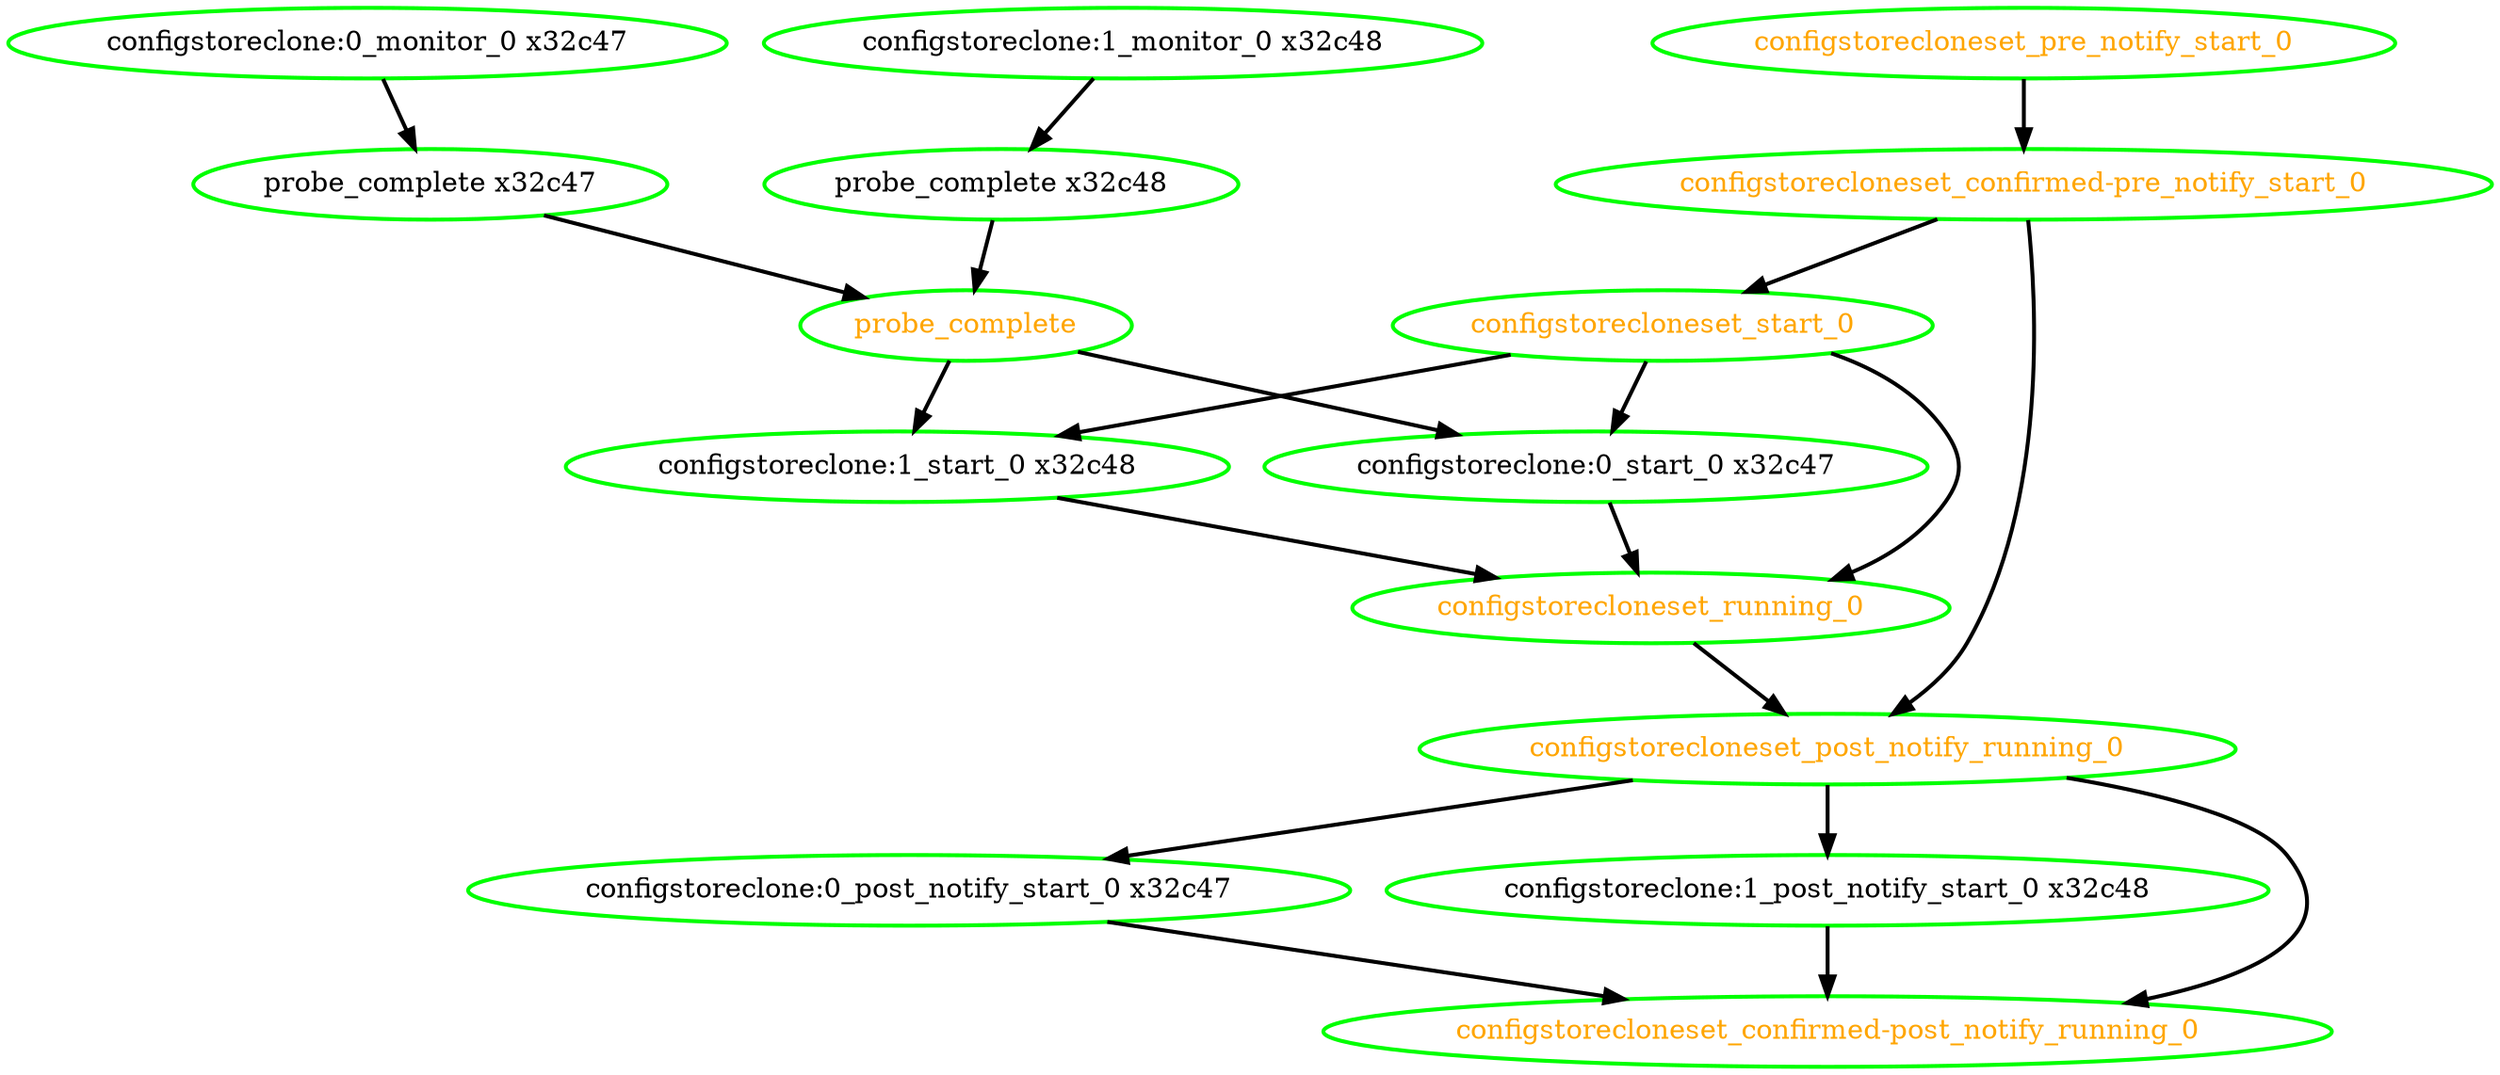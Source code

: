  digraph "g" {
"configstoreclone:0_monitor_0 x32c47" -> "probe_complete x32c47" [ style = bold]
"configstoreclone:0_monitor_0 x32c47" [ style=bold color="green" fontcolor="black"  ]
"configstoreclone:0_post_notify_start_0 x32c47" -> "configstorecloneset_confirmed-post_notify_running_0" [ style = bold]
"configstoreclone:0_post_notify_start_0 x32c47" [ style=bold color="green" fontcolor="black"  ]
"configstoreclone:0_start_0 x32c47" -> "configstorecloneset_running_0" [ style = bold]
"configstoreclone:0_start_0 x32c47" [ style=bold color="green" fontcolor="black"  ]
"configstoreclone:1_monitor_0 x32c48" -> "probe_complete x32c48" [ style = bold]
"configstoreclone:1_monitor_0 x32c48" [ style=bold color="green" fontcolor="black"  ]
"configstoreclone:1_post_notify_start_0 x32c48" -> "configstorecloneset_confirmed-post_notify_running_0" [ style = bold]
"configstoreclone:1_post_notify_start_0 x32c48" [ style=bold color="green" fontcolor="black"  ]
"configstoreclone:1_start_0 x32c48" -> "configstorecloneset_running_0" [ style = bold]
"configstoreclone:1_start_0 x32c48" [ style=bold color="green" fontcolor="black"  ]
"configstorecloneset_confirmed-post_notify_running_0" [ style=bold color="green" fontcolor="orange" ]
"configstorecloneset_confirmed-pre_notify_start_0" -> "configstorecloneset_post_notify_running_0" [ style = bold]
"configstorecloneset_confirmed-pre_notify_start_0" -> "configstorecloneset_start_0" [ style = bold]
"configstorecloneset_confirmed-pre_notify_start_0" [ style=bold color="green" fontcolor="orange" ]
"configstorecloneset_post_notify_running_0" -> "configstoreclone:0_post_notify_start_0 x32c47" [ style = bold]
"configstorecloneset_post_notify_running_0" -> "configstoreclone:1_post_notify_start_0 x32c48" [ style = bold]
"configstorecloneset_post_notify_running_0" -> "configstorecloneset_confirmed-post_notify_running_0" [ style = bold]
"configstorecloneset_post_notify_running_0" [ style=bold color="green" fontcolor="orange" ]
"configstorecloneset_pre_notify_start_0" -> "configstorecloneset_confirmed-pre_notify_start_0" [ style = bold]
"configstorecloneset_pre_notify_start_0" [ style=bold color="green" fontcolor="orange" ]
"configstorecloneset_running_0" -> "configstorecloneset_post_notify_running_0" [ style = bold]
"configstorecloneset_running_0" [ style=bold color="green" fontcolor="orange" ]
"configstorecloneset_start_0" -> "configstoreclone:0_start_0 x32c47" [ style = bold]
"configstorecloneset_start_0" -> "configstoreclone:1_start_0 x32c48" [ style = bold]
"configstorecloneset_start_0" -> "configstorecloneset_running_0" [ style = bold]
"configstorecloneset_start_0" [ style=bold color="green" fontcolor="orange" ]
"probe_complete x32c47" -> "probe_complete" [ style = bold]
"probe_complete x32c47" [ style=bold color="green" fontcolor="black" ]
"probe_complete x32c48" -> "probe_complete" [ style = bold]
"probe_complete x32c48" [ style=bold color="green" fontcolor="black" ]
"probe_complete" -> "configstoreclone:0_start_0 x32c47" [ style = bold]
"probe_complete" -> "configstoreclone:1_start_0 x32c48" [ style = bold]
"probe_complete" [ style=bold color="green" fontcolor="orange" ]
}
